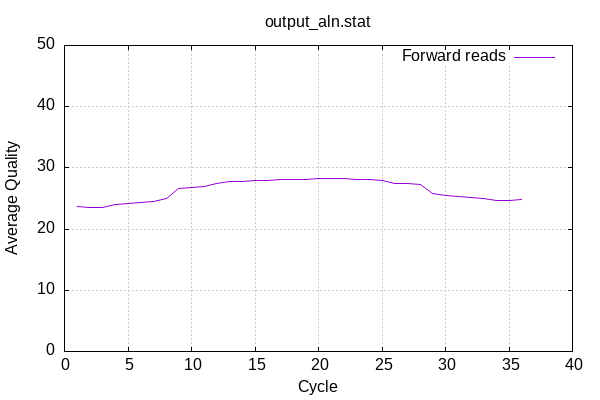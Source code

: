 
            set terminal png size 600,400 truecolor
            set output "plot_stat_output-quals.png"
            set grid xtics ytics y2tics back lc rgb "#cccccc"
            set ylabel "Average Quality"
            set xlabel "Cycle"
            set yrange [0:50]
            set title "output_aln.stat" noenhanced
            plot '-' using 1:2 with lines title 'Forward reads' 
        1	23.64
2	23.51
3	23.61
4	24.01
5	24.22
6	24.32
7	24.57
8	24.96
9	26.57
10	26.85
11	26.96
12	27.41
13	27.75
14	27.77
15	28.00
16	28.00
17	28.08
18	28.03
19	28.06
20	28.19
21	28.19
22	28.25
23	28.08
24	28.15
25	27.87
26	27.53
27	27.44
28	27.22
29	25.88
30	25.50
31	25.30
32	25.21
33	25.08
34	24.71
35	24.65
36	24.78
end
